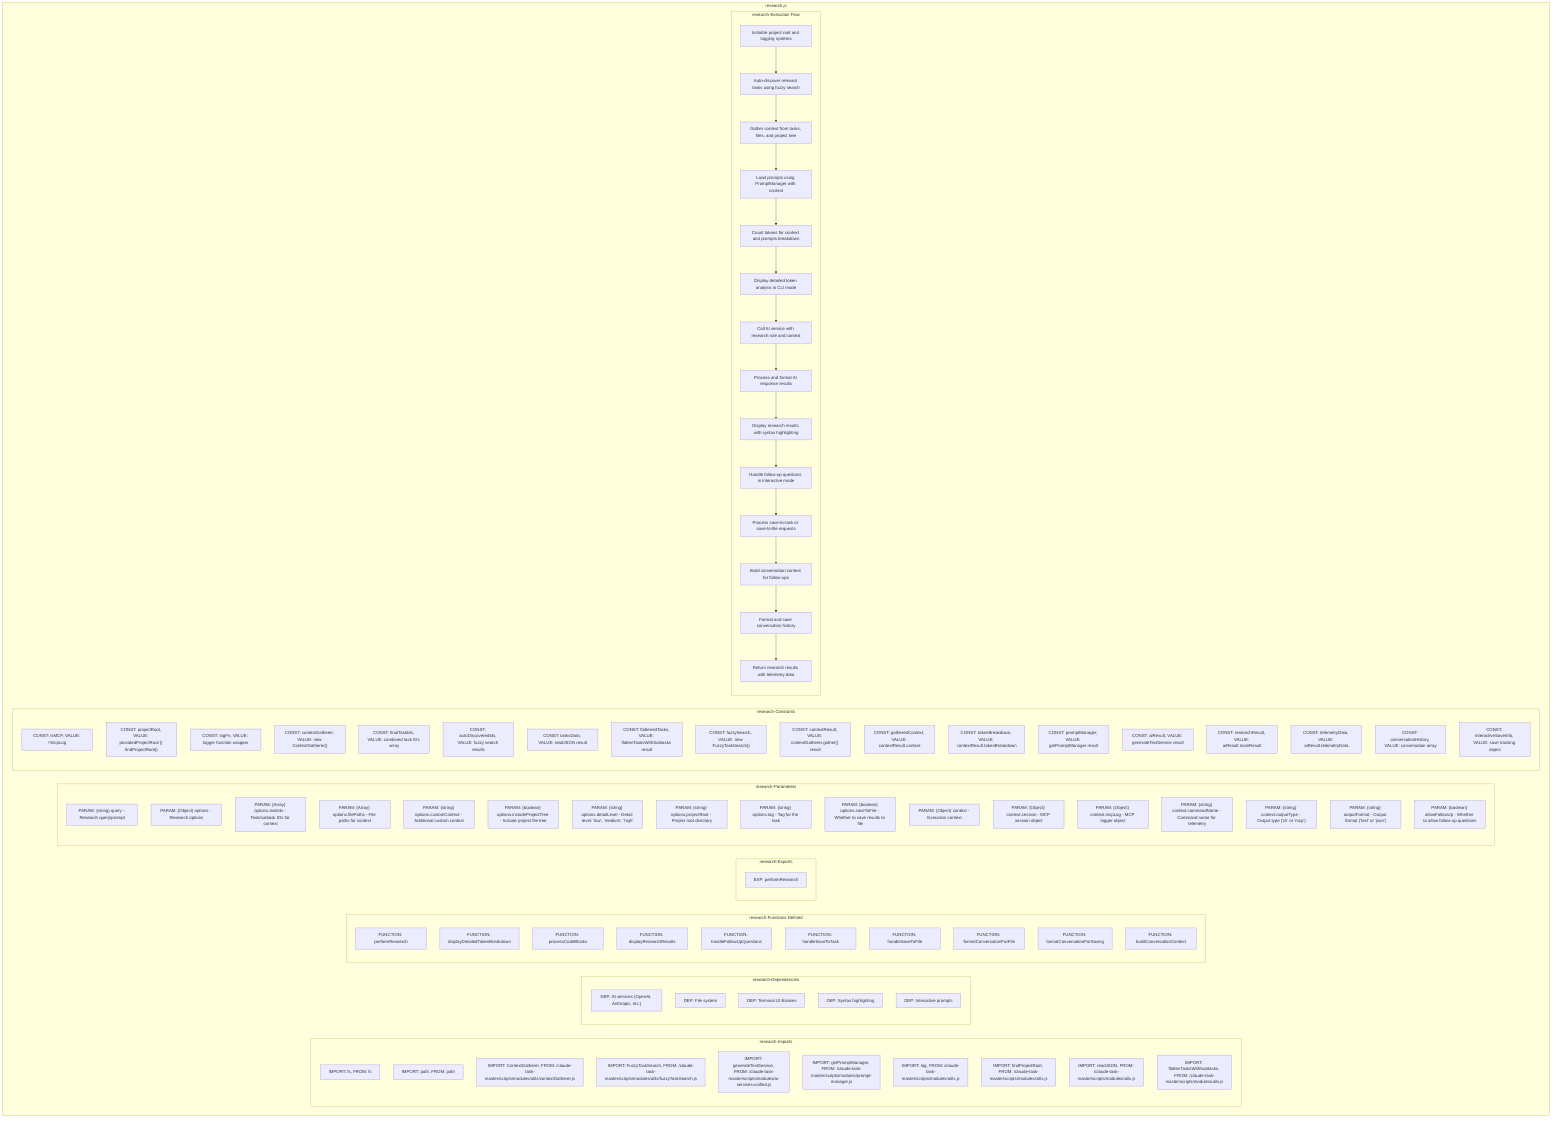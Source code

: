 flowchart TB
    subgraph research-Imports["research-Imports"]
        I1["IMPORT: fs, FROM: fs"]
        I2["IMPORT: path, FROM: path"]
        I7["IMPORT: ContextGatherer, FROM: /claude-task-master/scripts/modules/utils/contextGatherer.js"]
        I8["IMPORT: FuzzyTaskSearch, FROM: /claude-task-master/scripts/modules/utils/fuzzyTaskSearch.js"]
        I9["IMPORT: generateTextService, FROM: /claude-task-master/scripts/modules/ai-services-unified.js"]
        I10["IMPORT: getPromptManager, FROM: /claude-task-master/scripts/modules/prompt-manager.js"]
        I11["IMPORT: log, FROM: /claude-task-master/scripts/modules/utils.js"]
        I12["IMPORT: findProjectRoot, FROM: /claude-task-master/scripts/modules/utils.js"]
        I13["IMPORT: readJSON, FROM: /claude-task-master/scripts/modules/utils.js"]
        I14["IMPORT: flattenTasksWithSubtasks, FROM: /claude-task-master/scripts/modules/utils.js"]
    end
    subgraph research-Dependencies["research-Dependencies"]
        D1["DEP: AI services (OpenAI, Anthropic, etc.)"]
        D2["DEP: File system"]
        D3["DEP: Terminal UI libraries"]
        D4["DEP: Syntax highlighting"]
        D5["DEP: Interactive prompts"]
    end
    subgraph research-FunctionsDefined["research-Functions Defined"]
        FU1["FUNCTION: performResearch"]
        FU2["FUNCTION: displayDetailedTokenBreakdown"]
        FU3["FUNCTION: processCodeBlocks"]
        FU4["FUNCTION: displayResearchResults"]
        FU5["FUNCTION: handleFollowUpQuestions"]
        FU6["FUNCTION: handleSaveToTask"]
        FU7["FUNCTION: handleSaveToFile"]
        FU8["FUNCTION: formatConversationForFile"]
        FU9["FUNCTION: formatConversationForSaving"]
        FU10["FUNCTION: buildConversationContext"]
    end
    subgraph research-Exports["research-Exports"]
        E1["EXP: performResearch"]
    end
    subgraph research-Parameters["research-Parameters"]
        P1["PARAM: {string} query - Research query/prompt"]
        P2["PARAM: {Object} options - Research options"]
        P3["PARAM: {Array<string>} options.taskIds - Task/subtask IDs for context"]
        P4["PARAM: {Array<string>} options.filePaths - File paths for context"]
        P5["PARAM: {string} options.customContext - Additional custom context"]
        P6["PARAM: {boolean} options.includeProjectTree - Include project file tree"]
        P7["PARAM: {string} options.detailLevel - Detail level: 'low', 'medium', 'high'"]
        P8["PARAM: {string} options.projectRoot - Project root directory"]
        P9["PARAM: {string} options.tag - Tag for the task"]
        P10["PARAM: {boolean} options.saveToFile - Whether to save results to file"]
        P11["PARAM: {Object} context - Execution context"]
        P12["PARAM: {Object} context.session - MCP session object"]
        P13["PARAM: {Object} context.mcpLog - MCP logger object"]
        P14["PARAM: {string} context.commandName - Command name for telemetry"]
        P15["PARAM: {string} context.outputType - Output type ('cli' or 'mcp')"]
        P16["PARAM: {string} outputFormat - Output format ('text' or 'json')"]
        P17["PARAM: {boolean} allowFollowUp - Whether to allow follow-up questions"]
    end
    subgraph research-Constants["research-Constants"]
        C1["CONST: isMCP, VALUE: !!mcpLog"]
        C2["CONST: projectRoot, VALUE: providedProjectRoot || findProjectRoot()"]
        C3["CONST: logFn, VALUE: logger function wrapper"]
        C4["CONST: contextGatherer, VALUE: new ContextGatherer()"]
        C5["CONST: finalTaskIds, VALUE: combined task IDs array"]
        C6["CONST: autoDiscoveredIds, VALUE: fuzzy search results"]
        C7["CONST: tasksData, VALUE: readJSON result"]
        C8["CONST: flattenedTasks, VALUE: flattenTasksWithSubtasks result"]
        C9["CONST: fuzzySearch, VALUE: new FuzzyTaskSearch()"]
        C10["CONST: contextResult, VALUE: contextGatherer.gather() result"]
        C11["CONST: gatheredContext, VALUE: contextResult.context"]
        C12["CONST: tokenBreakdown, VALUE: contextResult.tokenBreakdown"]
        C13["CONST: promptManager, VALUE: getPromptManager result"]
        C14["CONST: aiResult, VALUE: generateTextService result"]
        C15["CONST: researchResult, VALUE: aiResult.mainResult"]
        C16["CONST: telemetryData, VALUE: aiResult.telemetryData"]
        C17["CONST: conversationHistory, VALUE: conversation array"]
        C18["CONST: interactiveSaveInfo, VALUE: save tracking object"]
    end
    subgraph research-ExecutionFlow["research-Execution Flow"]
        FL1["Initialize project root and logging systems"]
        FL2["Auto-discover relevant tasks using fuzzy search"]
        FL3["Gather context from tasks, files, and project tree"]
        FL4["Load prompts using PromptManager with context"]
        FL5["Count tokens for context and prompts breakdown"]
        FL6["Display detailed token analysis in CLI mode"]
        FL7["Call AI service with research role and context"]
        FL8["Process and format AI response results"]
        FL9["Display research results with syntax highlighting"]
        FL10["Handle follow-up questions in interactive mode"]
        FL11["Process save-to-task or save-to-file requests"]
        FL12["Build conversation context for follow-ups"]
        FL13["Format and save conversation history"]
        FL14["Return research results with telemetry data"]
    end
    subgraph research["research.js"]
        research-Imports
        research-Dependencies
        research-FunctionsDefined
        research-Exports
        research-Parameters
        research-Constants
        research-ExecutionFlow
    end
    FL1 --> FL2
    FL2 --> FL3
    FL3 --> FL4
    FL4 --> FL5
    FL5 --> FL6
    FL6 --> FL7
    FL7 --> FL8
    FL8 --> FL9
    FL9 --> FL10
    FL10 --> FL11
    FL11 --> FL12
    FL12 --> FL13
    FL13 --> FL14